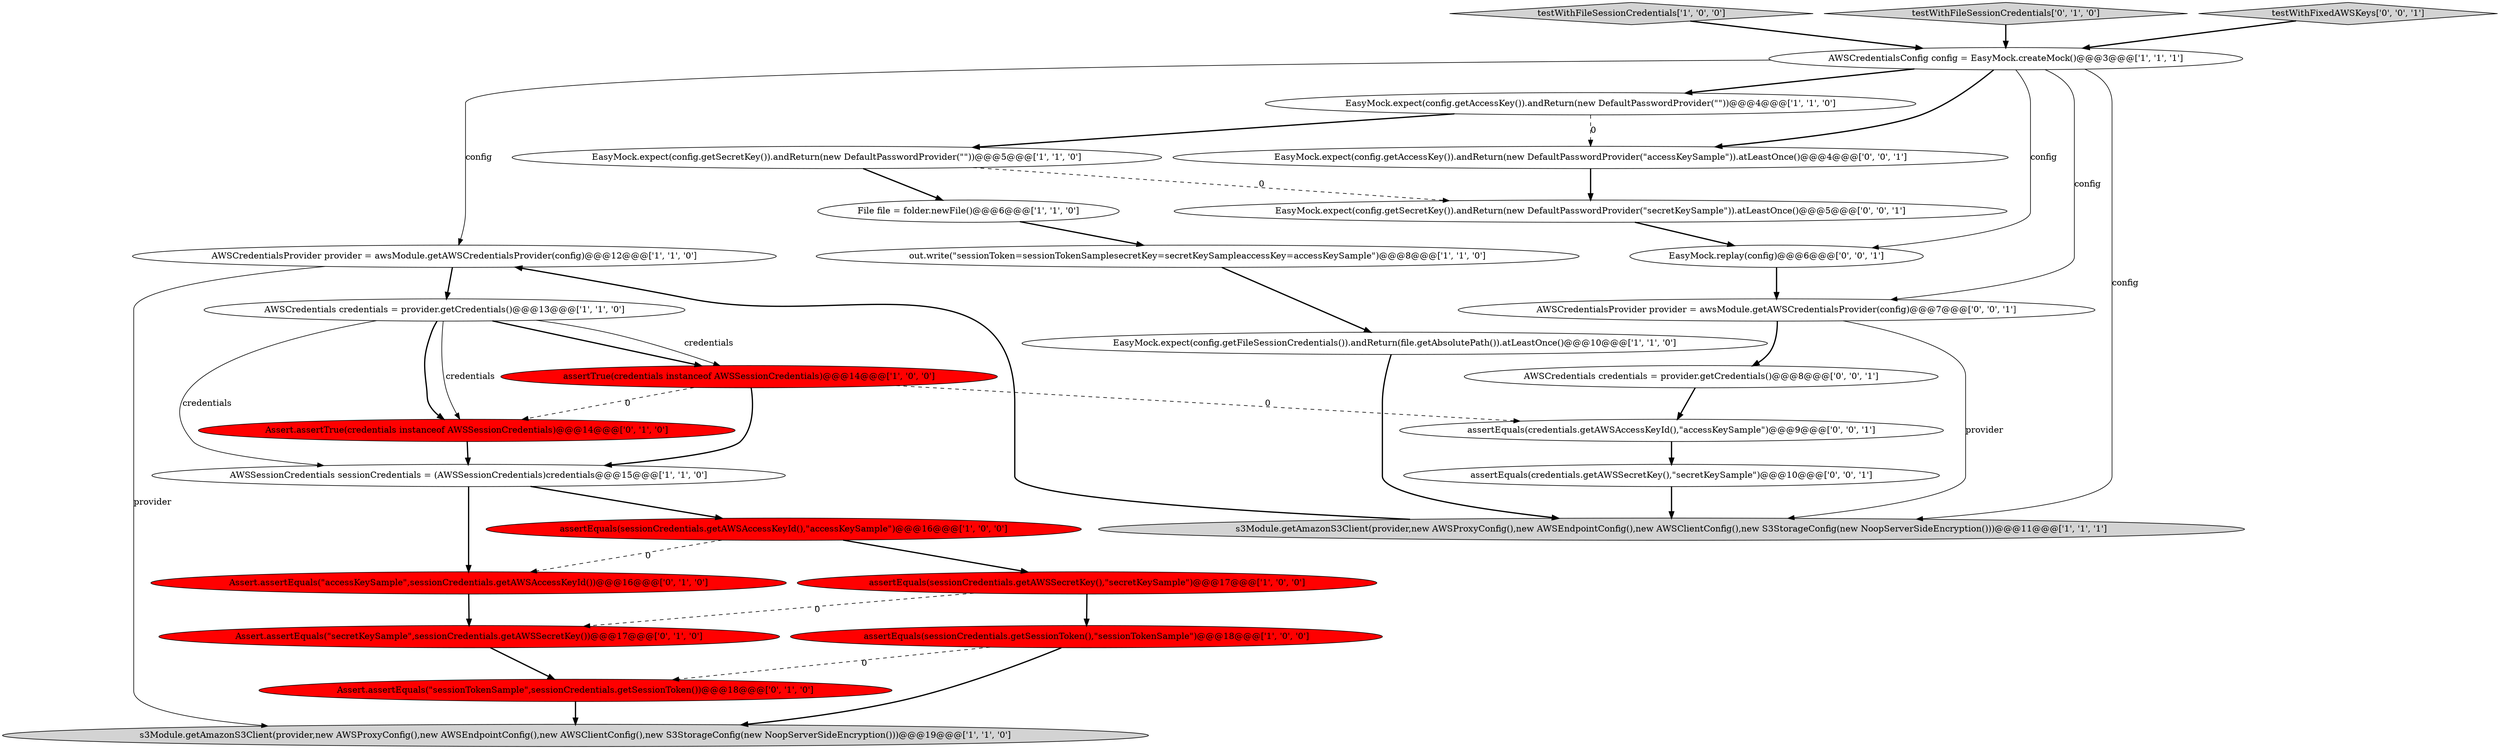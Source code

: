 digraph {
7 [style = filled, label = "AWSCredentialsProvider provider = awsModule.getAWSCredentialsProvider(config)@@@12@@@['1', '1', '0']", fillcolor = white, shape = ellipse image = "AAA0AAABBB1BBB"];
27 [style = filled, label = "assertEquals(credentials.getAWSSecretKey(),\"secretKeySample\")@@@10@@@['0', '0', '1']", fillcolor = white, shape = ellipse image = "AAA0AAABBB3BBB"];
24 [style = filled, label = "AWSCredentialsProvider provider = awsModule.getAWSCredentialsProvider(config)@@@7@@@['0', '0', '1']", fillcolor = white, shape = ellipse image = "AAA0AAABBB3BBB"];
1 [style = filled, label = "AWSCredentials credentials = provider.getCredentials()@@@13@@@['1', '1', '0']", fillcolor = white, shape = ellipse image = "AAA0AAABBB1BBB"];
4 [style = filled, label = "s3Module.getAmazonS3Client(provider,new AWSProxyConfig(),new AWSEndpointConfig(),new AWSClientConfig(),new S3StorageConfig(new NoopServerSideEncryption()))@@@11@@@['1', '1', '1']", fillcolor = lightgray, shape = ellipse image = "AAA0AAABBB1BBB"];
21 [style = filled, label = "EasyMock.expect(config.getAccessKey()).andReturn(new DefaultPasswordProvider(\"accessKeySample\")).atLeastOnce()@@@4@@@['0', '0', '1']", fillcolor = white, shape = ellipse image = "AAA0AAABBB3BBB"];
16 [style = filled, label = "Assert.assertEquals(\"accessKeySample\",sessionCredentials.getAWSAccessKeyId())@@@16@@@['0', '1', '0']", fillcolor = red, shape = ellipse image = "AAA1AAABBB2BBB"];
10 [style = filled, label = "EasyMock.expect(config.getFileSessionCredentials()).andReturn(file.getAbsolutePath()).atLeastOnce()@@@10@@@['1', '1', '0']", fillcolor = white, shape = ellipse image = "AAA0AAABBB1BBB"];
11 [style = filled, label = "AWSSessionCredentials sessionCredentials = (AWSSessionCredentials)credentials@@@15@@@['1', '1', '0']", fillcolor = white, shape = ellipse image = "AAA0AAABBB1BBB"];
25 [style = filled, label = "assertEquals(credentials.getAWSAccessKeyId(),\"accessKeySample\")@@@9@@@['0', '0', '1']", fillcolor = white, shape = ellipse image = "AAA0AAABBB3BBB"];
8 [style = filled, label = "assertEquals(sessionCredentials.getSessionToken(),\"sessionTokenSample\")@@@18@@@['1', '0', '0']", fillcolor = red, shape = ellipse image = "AAA1AAABBB1BBB"];
13 [style = filled, label = "assertTrue(credentials instanceof AWSSessionCredentials)@@@14@@@['1', '0', '0']", fillcolor = red, shape = ellipse image = "AAA1AAABBB1BBB"];
2 [style = filled, label = "testWithFileSessionCredentials['1', '0', '0']", fillcolor = lightgray, shape = diamond image = "AAA0AAABBB1BBB"];
6 [style = filled, label = "EasyMock.expect(config.getSecretKey()).andReturn(new DefaultPasswordProvider(\"\"))@@@5@@@['1', '1', '0']", fillcolor = white, shape = ellipse image = "AAA0AAABBB1BBB"];
19 [style = filled, label = "Assert.assertEquals(\"secretKeySample\",sessionCredentials.getAWSSecretKey())@@@17@@@['0', '1', '0']", fillcolor = red, shape = ellipse image = "AAA1AAABBB2BBB"];
26 [style = filled, label = "EasyMock.expect(config.getSecretKey()).andReturn(new DefaultPasswordProvider(\"secretKeySample\")).atLeastOnce()@@@5@@@['0', '0', '1']", fillcolor = white, shape = ellipse image = "AAA0AAABBB3BBB"];
15 [style = filled, label = "File file = folder.newFile()@@@6@@@['1', '1', '0']", fillcolor = white, shape = ellipse image = "AAA0AAABBB1BBB"];
9 [style = filled, label = "AWSCredentialsConfig config = EasyMock.createMock()@@@3@@@['1', '1', '1']", fillcolor = white, shape = ellipse image = "AAA0AAABBB1BBB"];
3 [style = filled, label = "assertEquals(sessionCredentials.getAWSSecretKey(),\"secretKeySample\")@@@17@@@['1', '0', '0']", fillcolor = red, shape = ellipse image = "AAA1AAABBB1BBB"];
18 [style = filled, label = "testWithFileSessionCredentials['0', '1', '0']", fillcolor = lightgray, shape = diamond image = "AAA0AAABBB2BBB"];
5 [style = filled, label = "assertEquals(sessionCredentials.getAWSAccessKeyId(),\"accessKeySample\")@@@16@@@['1', '0', '0']", fillcolor = red, shape = ellipse image = "AAA1AAABBB1BBB"];
20 [style = filled, label = "Assert.assertEquals(\"sessionTokenSample\",sessionCredentials.getSessionToken())@@@18@@@['0', '1', '0']", fillcolor = red, shape = ellipse image = "AAA1AAABBB2BBB"];
22 [style = filled, label = "AWSCredentials credentials = provider.getCredentials()@@@8@@@['0', '0', '1']", fillcolor = white, shape = ellipse image = "AAA0AAABBB3BBB"];
28 [style = filled, label = "testWithFixedAWSKeys['0', '0', '1']", fillcolor = lightgray, shape = diamond image = "AAA0AAABBB3BBB"];
14 [style = filled, label = "EasyMock.expect(config.getAccessKey()).andReturn(new DefaultPasswordProvider(\"\"))@@@4@@@['1', '1', '0']", fillcolor = white, shape = ellipse image = "AAA0AAABBB1BBB"];
23 [style = filled, label = "EasyMock.replay(config)@@@6@@@['0', '0', '1']", fillcolor = white, shape = ellipse image = "AAA0AAABBB3BBB"];
17 [style = filled, label = "Assert.assertTrue(credentials instanceof AWSSessionCredentials)@@@14@@@['0', '1', '0']", fillcolor = red, shape = ellipse image = "AAA1AAABBB2BBB"];
12 [style = filled, label = "s3Module.getAmazonS3Client(provider,new AWSProxyConfig(),new AWSEndpointConfig(),new AWSClientConfig(),new S3StorageConfig(new NoopServerSideEncryption()))@@@19@@@['1', '1', '0']", fillcolor = lightgray, shape = ellipse image = "AAA0AAABBB1BBB"];
0 [style = filled, label = "out.write(\"sessionToken=sessionTokenSamplesecretKey=secretKeySampleaccessKey=accessKeySample\")@@@8@@@['1', '1', '0']", fillcolor = white, shape = ellipse image = "AAA0AAABBB1BBB"];
5->3 [style = bold, label=""];
11->16 [style = bold, label=""];
22->25 [style = bold, label=""];
7->1 [style = bold, label=""];
19->20 [style = bold, label=""];
9->23 [style = solid, label="config"];
8->20 [style = dashed, label="0"];
13->17 [style = dashed, label="0"];
28->9 [style = bold, label=""];
2->9 [style = bold, label=""];
13->25 [style = dashed, label="0"];
16->19 [style = bold, label=""];
1->11 [style = solid, label="credentials"];
24->22 [style = bold, label=""];
13->11 [style = bold, label=""];
1->13 [style = bold, label=""];
4->7 [style = bold, label=""];
6->15 [style = bold, label=""];
1->17 [style = bold, label=""];
3->19 [style = dashed, label="0"];
5->16 [style = dashed, label="0"];
25->27 [style = bold, label=""];
11->5 [style = bold, label=""];
21->26 [style = bold, label=""];
0->10 [style = bold, label=""];
23->24 [style = bold, label=""];
27->4 [style = bold, label=""];
7->12 [style = solid, label="provider"];
6->26 [style = dashed, label="0"];
3->8 [style = bold, label=""];
15->0 [style = bold, label=""];
26->23 [style = bold, label=""];
9->7 [style = solid, label="config"];
20->12 [style = bold, label=""];
18->9 [style = bold, label=""];
9->14 [style = bold, label=""];
10->4 [style = bold, label=""];
9->21 [style = bold, label=""];
9->24 [style = solid, label="config"];
1->13 [style = solid, label="credentials"];
14->21 [style = dashed, label="0"];
1->17 [style = solid, label="credentials"];
14->6 [style = bold, label=""];
8->12 [style = bold, label=""];
9->4 [style = solid, label="config"];
17->11 [style = bold, label=""];
24->4 [style = solid, label="provider"];
}
